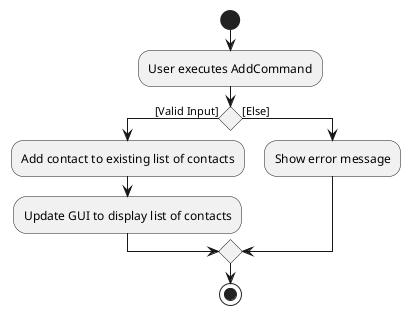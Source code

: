 @startuml
start
:User executes AddCommand;

if () is ([Valid Input]) then
:Add contact to existing list of contacts;
:Update GUI to display list of contacts;
else ([Else])
:Show error message;
endif
stop
@enduml
